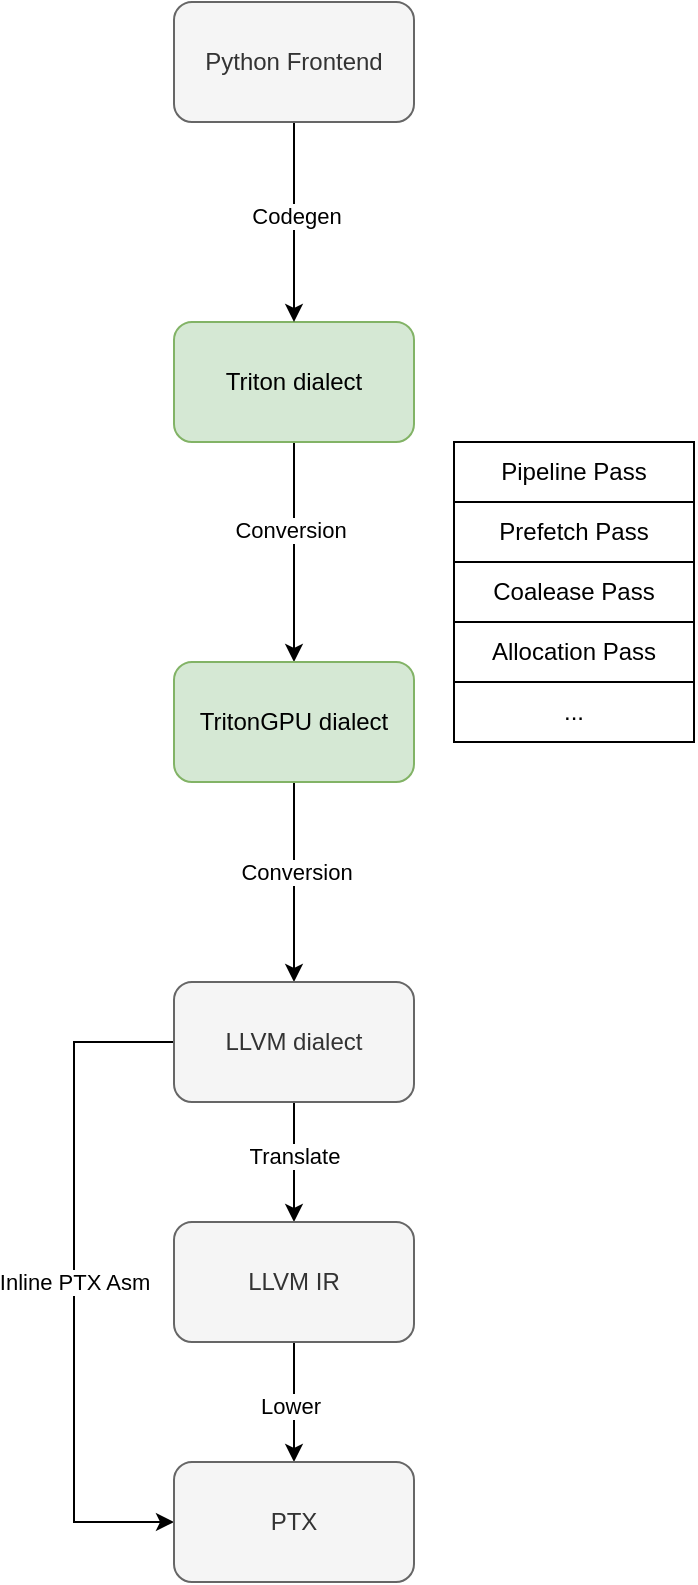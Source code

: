 <mxfile version="20.5.1" type="github">
  <diagram id="_IhIAfCj_cjN-gkwvOJ_" name="第 1 页">
    <mxGraphModel dx="2866" dy="1579" grid="1" gridSize="10" guides="1" tooltips="1" connect="1" arrows="1" fold="1" page="1" pageScale="1" pageWidth="827" pageHeight="1169" math="0" shadow="0">
      <root>
        <mxCell id="0" />
        <mxCell id="1" parent="0" />
        <mxCell id="7zrCb3w0EuU8K5n_H7BA-5" style="edgeStyle=orthogonalEdgeStyle;rounded=0;orthogonalLoop=1;jettySize=auto;html=1;exitX=0.5;exitY=1;exitDx=0;exitDy=0;entryX=0.5;entryY=0;entryDx=0;entryDy=0;" edge="1" parent="1" source="7zrCb3w0EuU8K5n_H7BA-1" target="7zrCb3w0EuU8K5n_H7BA-2">
          <mxGeometry relative="1" as="geometry" />
        </mxCell>
        <mxCell id="7zrCb3w0EuU8K5n_H7BA-15" value="Conversion" style="edgeLabel;html=1;align=center;verticalAlign=middle;resizable=0;points=[];" vertex="1" connectable="0" parent="7zrCb3w0EuU8K5n_H7BA-5">
          <mxGeometry x="-0.2" y="-2" relative="1" as="geometry">
            <mxPoint as="offset" />
          </mxGeometry>
        </mxCell>
        <mxCell id="7zrCb3w0EuU8K5n_H7BA-1" value="Triton dialect" style="rounded=1;whiteSpace=wrap;html=1;fillColor=#d5e8d4;strokeColor=#82b366;" vertex="1" parent="1">
          <mxGeometry x="320" y="360" width="120" height="60" as="geometry" />
        </mxCell>
        <mxCell id="7zrCb3w0EuU8K5n_H7BA-10" style="edgeStyle=orthogonalEdgeStyle;rounded=0;orthogonalLoop=1;jettySize=auto;html=1;exitX=0.5;exitY=1;exitDx=0;exitDy=0;entryX=0.5;entryY=0;entryDx=0;entryDy=0;" edge="1" parent="1" source="7zrCb3w0EuU8K5n_H7BA-2" target="7zrCb3w0EuU8K5n_H7BA-7">
          <mxGeometry relative="1" as="geometry" />
        </mxCell>
        <mxCell id="7zrCb3w0EuU8K5n_H7BA-16" value="Conversion" style="edgeLabel;html=1;align=center;verticalAlign=middle;resizable=0;points=[];" vertex="1" connectable="0" parent="7zrCb3w0EuU8K5n_H7BA-10">
          <mxGeometry x="-0.1" y="1" relative="1" as="geometry">
            <mxPoint as="offset" />
          </mxGeometry>
        </mxCell>
        <mxCell id="7zrCb3w0EuU8K5n_H7BA-2" value="TritonGPU dialect" style="rounded=1;whiteSpace=wrap;html=1;fillColor=#d5e8d4;strokeColor=#82b366;" vertex="1" parent="1">
          <mxGeometry x="320" y="530" width="120" height="60" as="geometry" />
        </mxCell>
        <mxCell id="7zrCb3w0EuU8K5n_H7BA-6" value="" style="edgeStyle=orthogonalEdgeStyle;rounded=0;orthogonalLoop=1;jettySize=auto;html=1;" edge="1" parent="1" source="7zrCb3w0EuU8K5n_H7BA-3" target="7zrCb3w0EuU8K5n_H7BA-1">
          <mxGeometry relative="1" as="geometry" />
        </mxCell>
        <mxCell id="7zrCb3w0EuU8K5n_H7BA-19" value="Codegen" style="edgeLabel;html=1;align=center;verticalAlign=middle;resizable=0;points=[];" vertex="1" connectable="0" parent="7zrCb3w0EuU8K5n_H7BA-6">
          <mxGeometry x="-0.073" y="1" relative="1" as="geometry">
            <mxPoint as="offset" />
          </mxGeometry>
        </mxCell>
        <mxCell id="7zrCb3w0EuU8K5n_H7BA-3" value="Python Frontend" style="rounded=1;whiteSpace=wrap;html=1;fillColor=#f5f5f5;strokeColor=#666666;fontColor=#333333;" vertex="1" parent="1">
          <mxGeometry x="320" y="200" width="120" height="60" as="geometry" />
        </mxCell>
        <mxCell id="7zrCb3w0EuU8K5n_H7BA-11" value="" style="edgeStyle=orthogonalEdgeStyle;rounded=0;orthogonalLoop=1;jettySize=auto;html=1;" edge="1" parent="1" source="7zrCb3w0EuU8K5n_H7BA-7" target="7zrCb3w0EuU8K5n_H7BA-8">
          <mxGeometry relative="1" as="geometry" />
        </mxCell>
        <mxCell id="7zrCb3w0EuU8K5n_H7BA-17" value="Translate" style="edgeLabel;html=1;align=center;verticalAlign=middle;resizable=0;points=[];" vertex="1" connectable="0" parent="7zrCb3w0EuU8K5n_H7BA-11">
          <mxGeometry x="-0.1" relative="1" as="geometry">
            <mxPoint as="offset" />
          </mxGeometry>
        </mxCell>
        <mxCell id="7zrCb3w0EuU8K5n_H7BA-13" style="edgeStyle=orthogonalEdgeStyle;rounded=0;orthogonalLoop=1;jettySize=auto;html=1;exitX=0;exitY=0.5;exitDx=0;exitDy=0;entryX=0;entryY=0.5;entryDx=0;entryDy=0;" edge="1" parent="1" source="7zrCb3w0EuU8K5n_H7BA-7" target="7zrCb3w0EuU8K5n_H7BA-9">
          <mxGeometry relative="1" as="geometry">
            <Array as="points">
              <mxPoint x="270" y="720" />
              <mxPoint x="270" y="960" />
            </Array>
          </mxGeometry>
        </mxCell>
        <mxCell id="7zrCb3w0EuU8K5n_H7BA-14" value="Inline PTX Asm" style="edgeLabel;html=1;align=center;verticalAlign=middle;resizable=0;points=[];" vertex="1" connectable="0" parent="7zrCb3w0EuU8K5n_H7BA-13">
          <mxGeometry x="-0.094" relative="1" as="geometry">
            <mxPoint y="16" as="offset" />
          </mxGeometry>
        </mxCell>
        <mxCell id="7zrCb3w0EuU8K5n_H7BA-7" value="LLVM dialect" style="rounded=1;whiteSpace=wrap;html=1;fillColor=#f5f5f5;strokeColor=#666666;fontColor=#333333;" vertex="1" parent="1">
          <mxGeometry x="320" y="690" width="120" height="60" as="geometry" />
        </mxCell>
        <mxCell id="7zrCb3w0EuU8K5n_H7BA-12" value="" style="edgeStyle=orthogonalEdgeStyle;rounded=0;orthogonalLoop=1;jettySize=auto;html=1;" edge="1" parent="1" source="7zrCb3w0EuU8K5n_H7BA-8" target="7zrCb3w0EuU8K5n_H7BA-9">
          <mxGeometry relative="1" as="geometry" />
        </mxCell>
        <mxCell id="7zrCb3w0EuU8K5n_H7BA-18" value="Lower" style="edgeLabel;html=1;align=center;verticalAlign=middle;resizable=0;points=[];" vertex="1" connectable="0" parent="7zrCb3w0EuU8K5n_H7BA-12">
          <mxGeometry x="0.067" y="-2" relative="1" as="geometry">
            <mxPoint as="offset" />
          </mxGeometry>
        </mxCell>
        <mxCell id="7zrCb3w0EuU8K5n_H7BA-8" value="LLVM IR" style="rounded=1;whiteSpace=wrap;html=1;fillColor=#f5f5f5;strokeColor=#666666;fontColor=#333333;" vertex="1" parent="1">
          <mxGeometry x="320" y="810" width="120" height="60" as="geometry" />
        </mxCell>
        <mxCell id="7zrCb3w0EuU8K5n_H7BA-9" value="PTX" style="rounded=1;whiteSpace=wrap;html=1;fillColor=#f5f5f5;strokeColor=#666666;fontColor=#333333;" vertex="1" parent="1">
          <mxGeometry x="320" y="930" width="120" height="60" as="geometry" />
        </mxCell>
        <mxCell id="7zrCb3w0EuU8K5n_H7BA-25" value="" style="group" vertex="1" connectable="0" parent="1">
          <mxGeometry x="460" y="420" width="120" height="150" as="geometry" />
        </mxCell>
        <mxCell id="7zrCb3w0EuU8K5n_H7BA-20" value="Pipeline Pass" style="rounded=0;whiteSpace=wrap;html=1;" vertex="1" parent="7zrCb3w0EuU8K5n_H7BA-25">
          <mxGeometry width="120" height="30" as="geometry" />
        </mxCell>
        <mxCell id="7zrCb3w0EuU8K5n_H7BA-21" value="Prefetch Pass" style="rounded=0;whiteSpace=wrap;html=1;" vertex="1" parent="7zrCb3w0EuU8K5n_H7BA-25">
          <mxGeometry y="30" width="120" height="30" as="geometry" />
        </mxCell>
        <mxCell id="7zrCb3w0EuU8K5n_H7BA-22" value="Coalease Pass" style="rounded=0;whiteSpace=wrap;html=1;" vertex="1" parent="7zrCb3w0EuU8K5n_H7BA-25">
          <mxGeometry y="60" width="120" height="30" as="geometry" />
        </mxCell>
        <mxCell id="7zrCb3w0EuU8K5n_H7BA-23" value="Allocation Pass" style="rounded=0;whiteSpace=wrap;html=1;" vertex="1" parent="7zrCb3w0EuU8K5n_H7BA-25">
          <mxGeometry y="90" width="120" height="30" as="geometry" />
        </mxCell>
        <mxCell id="7zrCb3w0EuU8K5n_H7BA-24" value="..." style="rounded=0;whiteSpace=wrap;html=1;" vertex="1" parent="7zrCb3w0EuU8K5n_H7BA-25">
          <mxGeometry y="120" width="120" height="30" as="geometry" />
        </mxCell>
      </root>
    </mxGraphModel>
  </diagram>
</mxfile>
